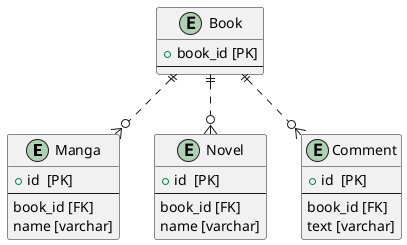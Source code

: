 @startuml tables

entity Manga {
  + id  [PK]
  --
  book_id [FK]
  name [varchar]
}

entity Novel{
  + id  [PK]
  --
  book_id [FK]
  name [varchar]
}

entity Comment{
  + id  [PK]
  --
  book_id [FK]
  text [varchar]
}

entity Book{
  +book_id [PK]
  --
}

Book ||..o{ Comment
Book ||..o{ Novel
Book ||..o{ Manga